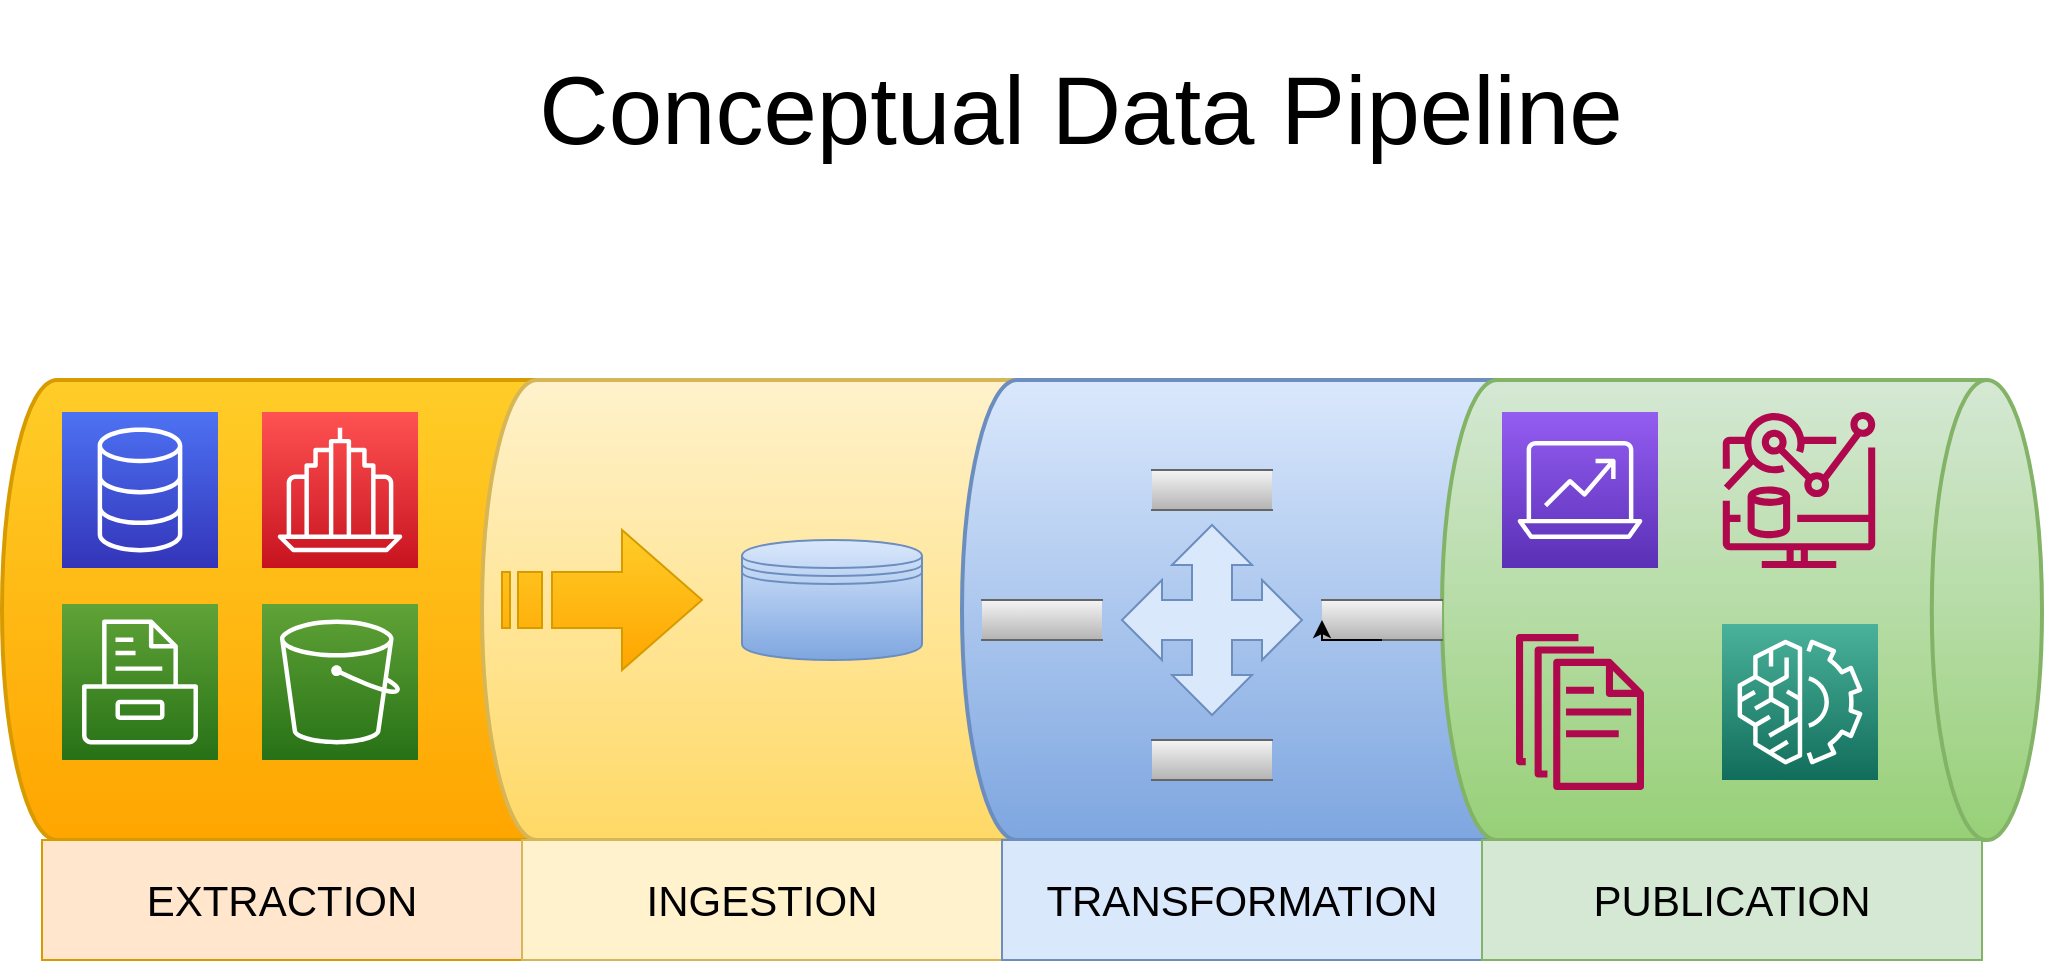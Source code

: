 <mxfile version="21.5.1" type="device">
  <diagram name="Page-1" id="2QBGBVuqhcpPa5fSby7F">
    <mxGraphModel dx="1122" dy="793" grid="1" gridSize="10" guides="1" tooltips="1" connect="1" arrows="1" fold="1" page="1" pageScale="1" pageWidth="1100" pageHeight="850" math="0" shadow="0">
      <root>
        <mxCell id="0" />
        <mxCell id="1" parent="0" />
        <mxCell id="ox87qbXwQMl4gTLkj2-k-4" value="" style="strokeWidth=2;html=1;shape=mxgraph.flowchart.direct_data;whiteSpace=wrap;fillColor=#ffcd28;gradientColor=#ffa500;strokeColor=#d79b00;" vertex="1" parent="1">
          <mxGeometry x="10" y="220" width="300" height="230" as="geometry" />
        </mxCell>
        <mxCell id="ox87qbXwQMl4gTLkj2-k-17" value="" style="strokeWidth=2;html=1;shape=mxgraph.flowchart.direct_data;whiteSpace=wrap;fillColor=#fff2cc;gradientColor=#ffd966;strokeColor=#d6b656;" vertex="1" parent="1">
          <mxGeometry x="250" y="220" width="300" height="230" as="geometry" />
        </mxCell>
        <mxCell id="ox87qbXwQMl4gTLkj2-k-18" value="" style="strokeWidth=2;html=1;shape=mxgraph.flowchart.direct_data;whiteSpace=wrap;fillColor=#dae8fc;gradientColor=#7ea6e0;strokeColor=#6c8ebf;" vertex="1" parent="1">
          <mxGeometry x="490" y="220" width="300" height="230" as="geometry" />
        </mxCell>
        <mxCell id="ox87qbXwQMl4gTLkj2-k-19" value="" style="strokeWidth=2;html=1;shape=mxgraph.flowchart.direct_data;whiteSpace=wrap;fillColor=#d5e8d4;gradientColor=#97d077;strokeColor=#82b366;" vertex="1" parent="1">
          <mxGeometry x="730" y="220" width="300" height="230" as="geometry" />
        </mxCell>
        <mxCell id="ox87qbXwQMl4gTLkj2-k-20" value="&lt;font style=&quot;font-size: 21px;&quot;&gt;EXTRACTION&lt;/font&gt;" style="whiteSpace=wrap;html=1;align=center;fillColor=#ffe6cc;strokeColor=#d79b00;" vertex="1" parent="1">
          <mxGeometry x="30" y="450" width="240" height="60" as="geometry" />
        </mxCell>
        <mxCell id="ox87qbXwQMl4gTLkj2-k-21" value="&lt;font style=&quot;font-size: 21px;&quot;&gt;INGESTION&lt;/font&gt;" style="whiteSpace=wrap;html=1;align=center;fillColor=#fff2cc;strokeColor=#d6b656;" vertex="1" parent="1">
          <mxGeometry x="270" y="450" width="240" height="60" as="geometry" />
        </mxCell>
        <mxCell id="ox87qbXwQMl4gTLkj2-k-22" value="&lt;font style=&quot;font-size: 21px;&quot;&gt;TRANSFORMATION&lt;/font&gt;" style="whiteSpace=wrap;html=1;align=center;fillColor=#dae8fc;strokeColor=#6c8ebf;" vertex="1" parent="1">
          <mxGeometry x="510" y="450" width="240" height="60" as="geometry" />
        </mxCell>
        <mxCell id="ox87qbXwQMl4gTLkj2-k-23" value="&lt;font style=&quot;font-size: 21px;&quot;&gt;PUBLICATION&lt;/font&gt;" style="whiteSpace=wrap;html=1;align=center;fillColor=#d5e8d4;strokeColor=#82b366;" vertex="1" parent="1">
          <mxGeometry x="750" y="450" width="250" height="60" as="geometry" />
        </mxCell>
        <mxCell id="ox87qbXwQMl4gTLkj2-k-54" value="" style="shape=datastore;whiteSpace=wrap;html=1;fillColor=#dae8fc;strokeColor=#6c8ebf;gradientColor=#7ea6e0;" vertex="1" parent="1">
          <mxGeometry x="380" y="300" width="90" height="60" as="geometry" />
        </mxCell>
        <mxCell id="ox87qbXwQMl4gTLkj2-k-55" value="" style="html=1;shadow=0;dashed=0;align=center;verticalAlign=middle;shape=mxgraph.arrows2.stripedArrow;dy=0.6;dx=40;notch=25;fillColor=#ffcd28;strokeColor=#d79b00;gradientColor=#ffa500;" vertex="1" parent="1">
          <mxGeometry x="260" y="295" width="100" height="70" as="geometry" />
        </mxCell>
        <mxCell id="ox87qbXwQMl4gTLkj2-k-57" value="" style="html=1;dashed=0;whiteSpace=wrap;shape=partialRectangle;right=0;left=0;fillColor=#f5f5f5;gradientColor=#b3b3b3;strokeColor=#666666;" vertex="1" parent="1">
          <mxGeometry x="500" y="330" width="60" height="20" as="geometry" />
        </mxCell>
        <mxCell id="ox87qbXwQMl4gTLkj2-k-58" value="" style="html=1;dashed=0;whiteSpace=wrap;shape=partialRectangle;right=0;left=0;fillColor=#f5f5f5;gradientColor=#b3b3b3;strokeColor=#666666;" vertex="1" parent="1">
          <mxGeometry x="585" y="265" width="60" height="20" as="geometry" />
        </mxCell>
        <mxCell id="ox87qbXwQMl4gTLkj2-k-59" value="" style="html=1;dashed=0;whiteSpace=wrap;shape=partialRectangle;right=0;left=0;fillColor=#f5f5f5;gradientColor=#b3b3b3;strokeColor=#666666;" vertex="1" parent="1">
          <mxGeometry x="670" y="330" width="60" height="20" as="geometry" />
        </mxCell>
        <mxCell id="ox87qbXwQMl4gTLkj2-k-60" value="" style="html=1;dashed=0;whiteSpace=wrap;shape=partialRectangle;right=0;left=0;fillColor=#f5f5f5;gradientColor=#b3b3b3;strokeColor=#666666;" vertex="1" parent="1">
          <mxGeometry x="585" y="400" width="60" height="20" as="geometry" />
        </mxCell>
        <mxCell id="ox87qbXwQMl4gTLkj2-k-62" value="" style="html=1;shadow=0;dashed=0;align=center;verticalAlign=middle;shape=mxgraph.arrows2.quadArrow;dy=10;dx=20;notch=24;arrowHead=10;fillColor=#dae8fc;strokeColor=#6c8ebf;" vertex="1" parent="1">
          <mxGeometry x="570" y="292.5" width="90" height="95" as="geometry" />
        </mxCell>
        <mxCell id="ox87qbXwQMl4gTLkj2-k-64" style="edgeStyle=orthogonalEdgeStyle;rounded=0;orthogonalLoop=1;jettySize=auto;html=1;exitX=0.5;exitY=1;exitDx=0;exitDy=0;entryX=0;entryY=0.5;entryDx=0;entryDy=0;" edge="1" parent="1" source="ox87qbXwQMl4gTLkj2-k-59" target="ox87qbXwQMl4gTLkj2-k-59">
          <mxGeometry relative="1" as="geometry" />
        </mxCell>
        <mxCell id="ox87qbXwQMl4gTLkj2-k-68" value="" style="sketch=0;points=[[0,0,0],[0.25,0,0],[0.5,0,0],[0.75,0,0],[1,0,0],[0,1,0],[0.25,1,0],[0.5,1,0],[0.75,1,0],[1,1,0],[0,0.25,0],[0,0.5,0],[0,0.75,0],[1,0.25,0],[1,0.5,0],[1,0.75,0]];outlineConnect=0;fontColor=#232F3E;gradientColor=#4D72F3;gradientDirection=north;fillColor=#3334B9;strokeColor=#ffffff;dashed=0;verticalLabelPosition=bottom;verticalAlign=top;align=center;html=1;fontSize=12;fontStyle=0;aspect=fixed;shape=mxgraph.aws4.resourceIcon;resIcon=mxgraph.aws4.database;" vertex="1" parent="1">
          <mxGeometry x="40" y="236" width="78" height="78" as="geometry" />
        </mxCell>
        <mxCell id="ox87qbXwQMl4gTLkj2-k-69" value="" style="sketch=0;points=[[0,0,0],[0.25,0,0],[0.5,0,0],[0.75,0,0],[1,0,0],[0,1,0],[0.25,1,0],[0.5,1,0],[0.75,1,0],[1,1,0],[0,0.25,0],[0,0.5,0],[0,0.75,0],[1,0.25,0],[1,0.5,0],[1,0.75,0]];outlineConnect=0;fontColor=#232F3E;gradientColor=#FF5252;gradientDirection=north;fillColor=#C7131F;strokeColor=#ffffff;dashed=0;verticalLabelPosition=bottom;verticalAlign=top;align=center;html=1;fontSize=12;fontStyle=0;aspect=fixed;shape=mxgraph.aws4.resourceIcon;resIcon=mxgraph.aws4.business_application;" vertex="1" parent="1">
          <mxGeometry x="140" y="236" width="78" height="78" as="geometry" />
        </mxCell>
        <mxCell id="ox87qbXwQMl4gTLkj2-k-70" value="" style="sketch=0;points=[[0,0,0],[0.25,0,0],[0.5,0,0],[0.75,0,0],[1,0,0],[0,1,0],[0.25,1,0],[0.5,1,0],[0.75,1,0],[1,1,0],[0,0.25,0],[0,0.5,0],[0,0.75,0],[1,0.25,0],[1,0.5,0],[1,0.75,0]];outlineConnect=0;fontColor=#232F3E;gradientColor=#60A337;gradientDirection=north;fillColor=#277116;strokeColor=#ffffff;dashed=0;verticalLabelPosition=bottom;verticalAlign=top;align=center;html=1;fontSize=12;fontStyle=0;aspect=fixed;shape=mxgraph.aws4.resourceIcon;resIcon=mxgraph.aws4.storage;" vertex="1" parent="1">
          <mxGeometry x="40" y="332" width="78" height="78" as="geometry" />
        </mxCell>
        <mxCell id="ox87qbXwQMl4gTLkj2-k-71" value="" style="sketch=0;points=[[0,0,0],[0.25,0,0],[0.5,0,0],[0.75,0,0],[1,0,0],[0,1,0],[0.25,1,0],[0.5,1,0],[0.75,1,0],[1,1,0],[0,0.25,0],[0,0.5,0],[0,0.75,0],[1,0.25,0],[1,0.5,0],[1,0.75,0]];outlineConnect=0;fontColor=#232F3E;gradientColor=#60A337;gradientDirection=north;fillColor=#277116;strokeColor=#ffffff;dashed=0;verticalLabelPosition=bottom;verticalAlign=top;align=center;html=1;fontSize=12;fontStyle=0;aspect=fixed;shape=mxgraph.aws4.resourceIcon;resIcon=mxgraph.aws4.s3;" vertex="1" parent="1">
          <mxGeometry x="140" y="332" width="78" height="78" as="geometry" />
        </mxCell>
        <mxCell id="ox87qbXwQMl4gTLkj2-k-72" value="" style="sketch=0;points=[[0,0,0],[0.25,0,0],[0.5,0,0],[0.75,0,0],[1,0,0],[0,1,0],[0.25,1,0],[0.5,1,0],[0.75,1,0],[1,1,0],[0,0.25,0],[0,0.5,0],[0,0.75,0],[1,0.25,0],[1,0.5,0],[1,0.75,0]];outlineConnect=0;fontColor=#232F3E;gradientColor=#945DF2;gradientDirection=north;fillColor=#5A30B5;strokeColor=#ffffff;dashed=0;verticalLabelPosition=bottom;verticalAlign=top;align=center;html=1;fontSize=12;fontStyle=0;aspect=fixed;shape=mxgraph.aws4.resourceIcon;resIcon=mxgraph.aws4.analytics;" vertex="1" parent="1">
          <mxGeometry x="760" y="236" width="78" height="78" as="geometry" />
        </mxCell>
        <mxCell id="ox87qbXwQMl4gTLkj2-k-73" value="" style="sketch=0;outlineConnect=0;fontColor=#232F3E;gradientColor=none;fillColor=#B0084D;strokeColor=none;dashed=0;verticalLabelPosition=bottom;verticalAlign=top;align=center;html=1;fontSize=12;fontStyle=0;aspect=fixed;pointerEvents=1;shape=mxgraph.aws4.documents;" vertex="1" parent="1">
          <mxGeometry x="767" y="347" width="64" height="78" as="geometry" />
        </mxCell>
        <mxCell id="ox87qbXwQMl4gTLkj2-k-74" value="" style="sketch=0;outlineConnect=0;fontColor=#232F3E;gradientColor=none;fillColor=#B0084D;strokeColor=none;dashed=0;verticalLabelPosition=bottom;verticalAlign=top;align=center;html=1;fontSize=12;fontStyle=0;aspect=fixed;pointerEvents=1;shape=mxgraph.aws4.cloudwatch_metrics_insights;" vertex="1" parent="1">
          <mxGeometry x="870" y="236" width="77" height="78" as="geometry" />
        </mxCell>
        <mxCell id="ox87qbXwQMl4gTLkj2-k-75" value="" style="sketch=0;points=[[0,0,0],[0.25,0,0],[0.5,0,0],[0.75,0,0],[1,0,0],[0,1,0],[0.25,1,0],[0.5,1,0],[0.75,1,0],[1,1,0],[0,0.25,0],[0,0.5,0],[0,0.75,0],[1,0.25,0],[1,0.5,0],[1,0.75,0]];outlineConnect=0;fontColor=#232F3E;gradientColor=#4AB29A;gradientDirection=north;fillColor=#116D5B;strokeColor=#ffffff;dashed=0;verticalLabelPosition=bottom;verticalAlign=top;align=center;html=1;fontSize=12;fontStyle=0;aspect=fixed;shape=mxgraph.aws4.resourceIcon;resIcon=mxgraph.aws4.machine_learning;" vertex="1" parent="1">
          <mxGeometry x="870" y="342" width="78" height="78" as="geometry" />
        </mxCell>
        <mxCell id="ox87qbXwQMl4gTLkj2-k-76" value="&lt;font style=&quot;font-size: 48px;&quot;&gt;Conceptual Data Pipeline&lt;/font&gt;" style="text;html=1;strokeColor=none;fillColor=none;align=center;verticalAlign=middle;whiteSpace=wrap;rounded=0;" vertex="1" parent="1">
          <mxGeometry x="197" y="30" width="705" height="110" as="geometry" />
        </mxCell>
      </root>
    </mxGraphModel>
  </diagram>
</mxfile>
